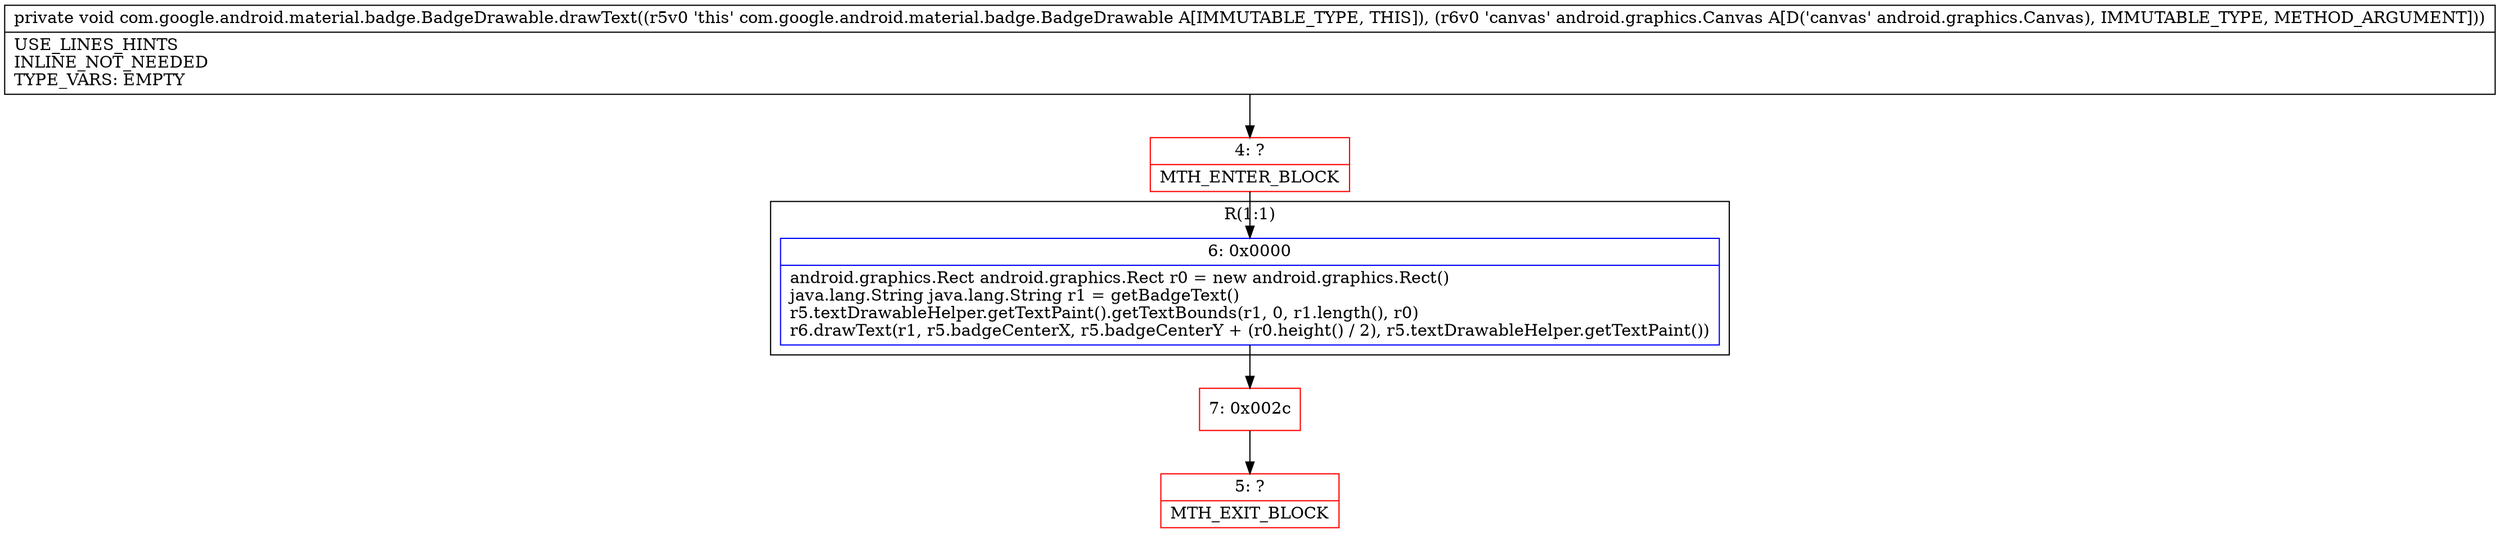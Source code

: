 digraph "CFG forcom.google.android.material.badge.BadgeDrawable.drawText(Landroid\/graphics\/Canvas;)V" {
subgraph cluster_Region_2003026248 {
label = "R(1:1)";
node [shape=record,color=blue];
Node_6 [shape=record,label="{6\:\ 0x0000|android.graphics.Rect android.graphics.Rect r0 = new android.graphics.Rect()\ljava.lang.String java.lang.String r1 = getBadgeText()\lr5.textDrawableHelper.getTextPaint().getTextBounds(r1, 0, r1.length(), r0)\lr6.drawText(r1, r5.badgeCenterX, r5.badgeCenterY + (r0.height() \/ 2), r5.textDrawableHelper.getTextPaint())\l}"];
}
Node_4 [shape=record,color=red,label="{4\:\ ?|MTH_ENTER_BLOCK\l}"];
Node_7 [shape=record,color=red,label="{7\:\ 0x002c}"];
Node_5 [shape=record,color=red,label="{5\:\ ?|MTH_EXIT_BLOCK\l}"];
MethodNode[shape=record,label="{private void com.google.android.material.badge.BadgeDrawable.drawText((r5v0 'this' com.google.android.material.badge.BadgeDrawable A[IMMUTABLE_TYPE, THIS]), (r6v0 'canvas' android.graphics.Canvas A[D('canvas' android.graphics.Canvas), IMMUTABLE_TYPE, METHOD_ARGUMENT]))  | USE_LINES_HINTS\lINLINE_NOT_NEEDED\lTYPE_VARS: EMPTY\l}"];
MethodNode -> Node_4;Node_6 -> Node_7;
Node_4 -> Node_6;
Node_7 -> Node_5;
}

